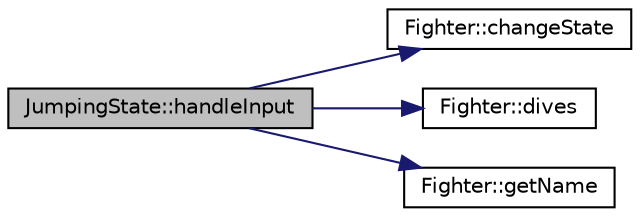 digraph "JumpingState::handleInput"
{
  edge [fontname="Helvetica",fontsize="10",labelfontname="Helvetica",labelfontsize="10"];
  node [fontname="Helvetica",fontsize="10",shape=record];
  rankdir="LR";
  Node1 [label="JumpingState::handleInput",height=0.2,width=0.4,color="black", fillcolor="grey75", style="filled", fontcolor="black"];
  Node1 -> Node2 [color="midnightblue",fontsize="10",style="solid",fontname="Helvetica"];
  Node2 [label="Fighter::changeState",height=0.2,width=0.4,color="black", fillcolor="white", style="filled",URL="$classFighter.html#add08055f60abd6e9235291b653f65be5"];
  Node1 -> Node3 [color="midnightblue",fontsize="10",style="solid",fontname="Helvetica"];
  Node3 [label="Fighter::dives",height=0.2,width=0.4,color="black", fillcolor="white", style="filled",URL="$classFighter.html#a56cef6bffcdf9775f9d924cd213ed704"];
  Node1 -> Node4 [color="midnightblue",fontsize="10",style="solid",fontname="Helvetica"];
  Node4 [label="Fighter::getName",height=0.2,width=0.4,color="black", fillcolor="white", style="filled",URL="$classFighter.html#aea4a9cf98a672b2305d1147885b91c34"];
}
